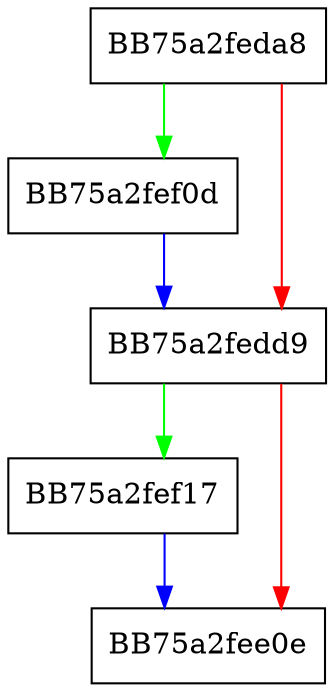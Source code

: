 digraph netvm_init_pDTI {
  node [shape="box"];
  graph [splines=ortho];
  BB75a2feda8 -> BB75a2fef0d [color="green"];
  BB75a2feda8 -> BB75a2fedd9 [color="red"];
  BB75a2fedd9 -> BB75a2fef17 [color="green"];
  BB75a2fedd9 -> BB75a2fee0e [color="red"];
  BB75a2fef0d -> BB75a2fedd9 [color="blue"];
  BB75a2fef17 -> BB75a2fee0e [color="blue"];
}